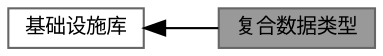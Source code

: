 digraph "复合数据类型"
{
 // LATEX_PDF_SIZE
  bgcolor="transparent";
  edge [fontname=Helvetica,fontsize=10,labelfontname=Helvetica,labelfontsize=10];
  node [fontname=Helvetica,fontsize=10,shape=box,height=0.2,width=0.4];
  rankdir=LR;
  Node2 [id="Node000002",label="基础设施库",height=0.2,width=0.4,color="grey40", fillcolor="white", style="filled",URL="$group___xE5_x9F_xBA_xE7_xA1_x80_xE8_xAE_xBE_xE6_x96_xBD_xE5_xBA_x93.html",tooltip=" "];
  Node1 [id="Node000001",label="复合数据类型",height=0.2,width=0.4,color="gray40", fillcolor="grey60", style="filled", fontcolor="black",tooltip=" "];
  Node2->Node1 [shape=plaintext, dir="back", style="solid"];
}
